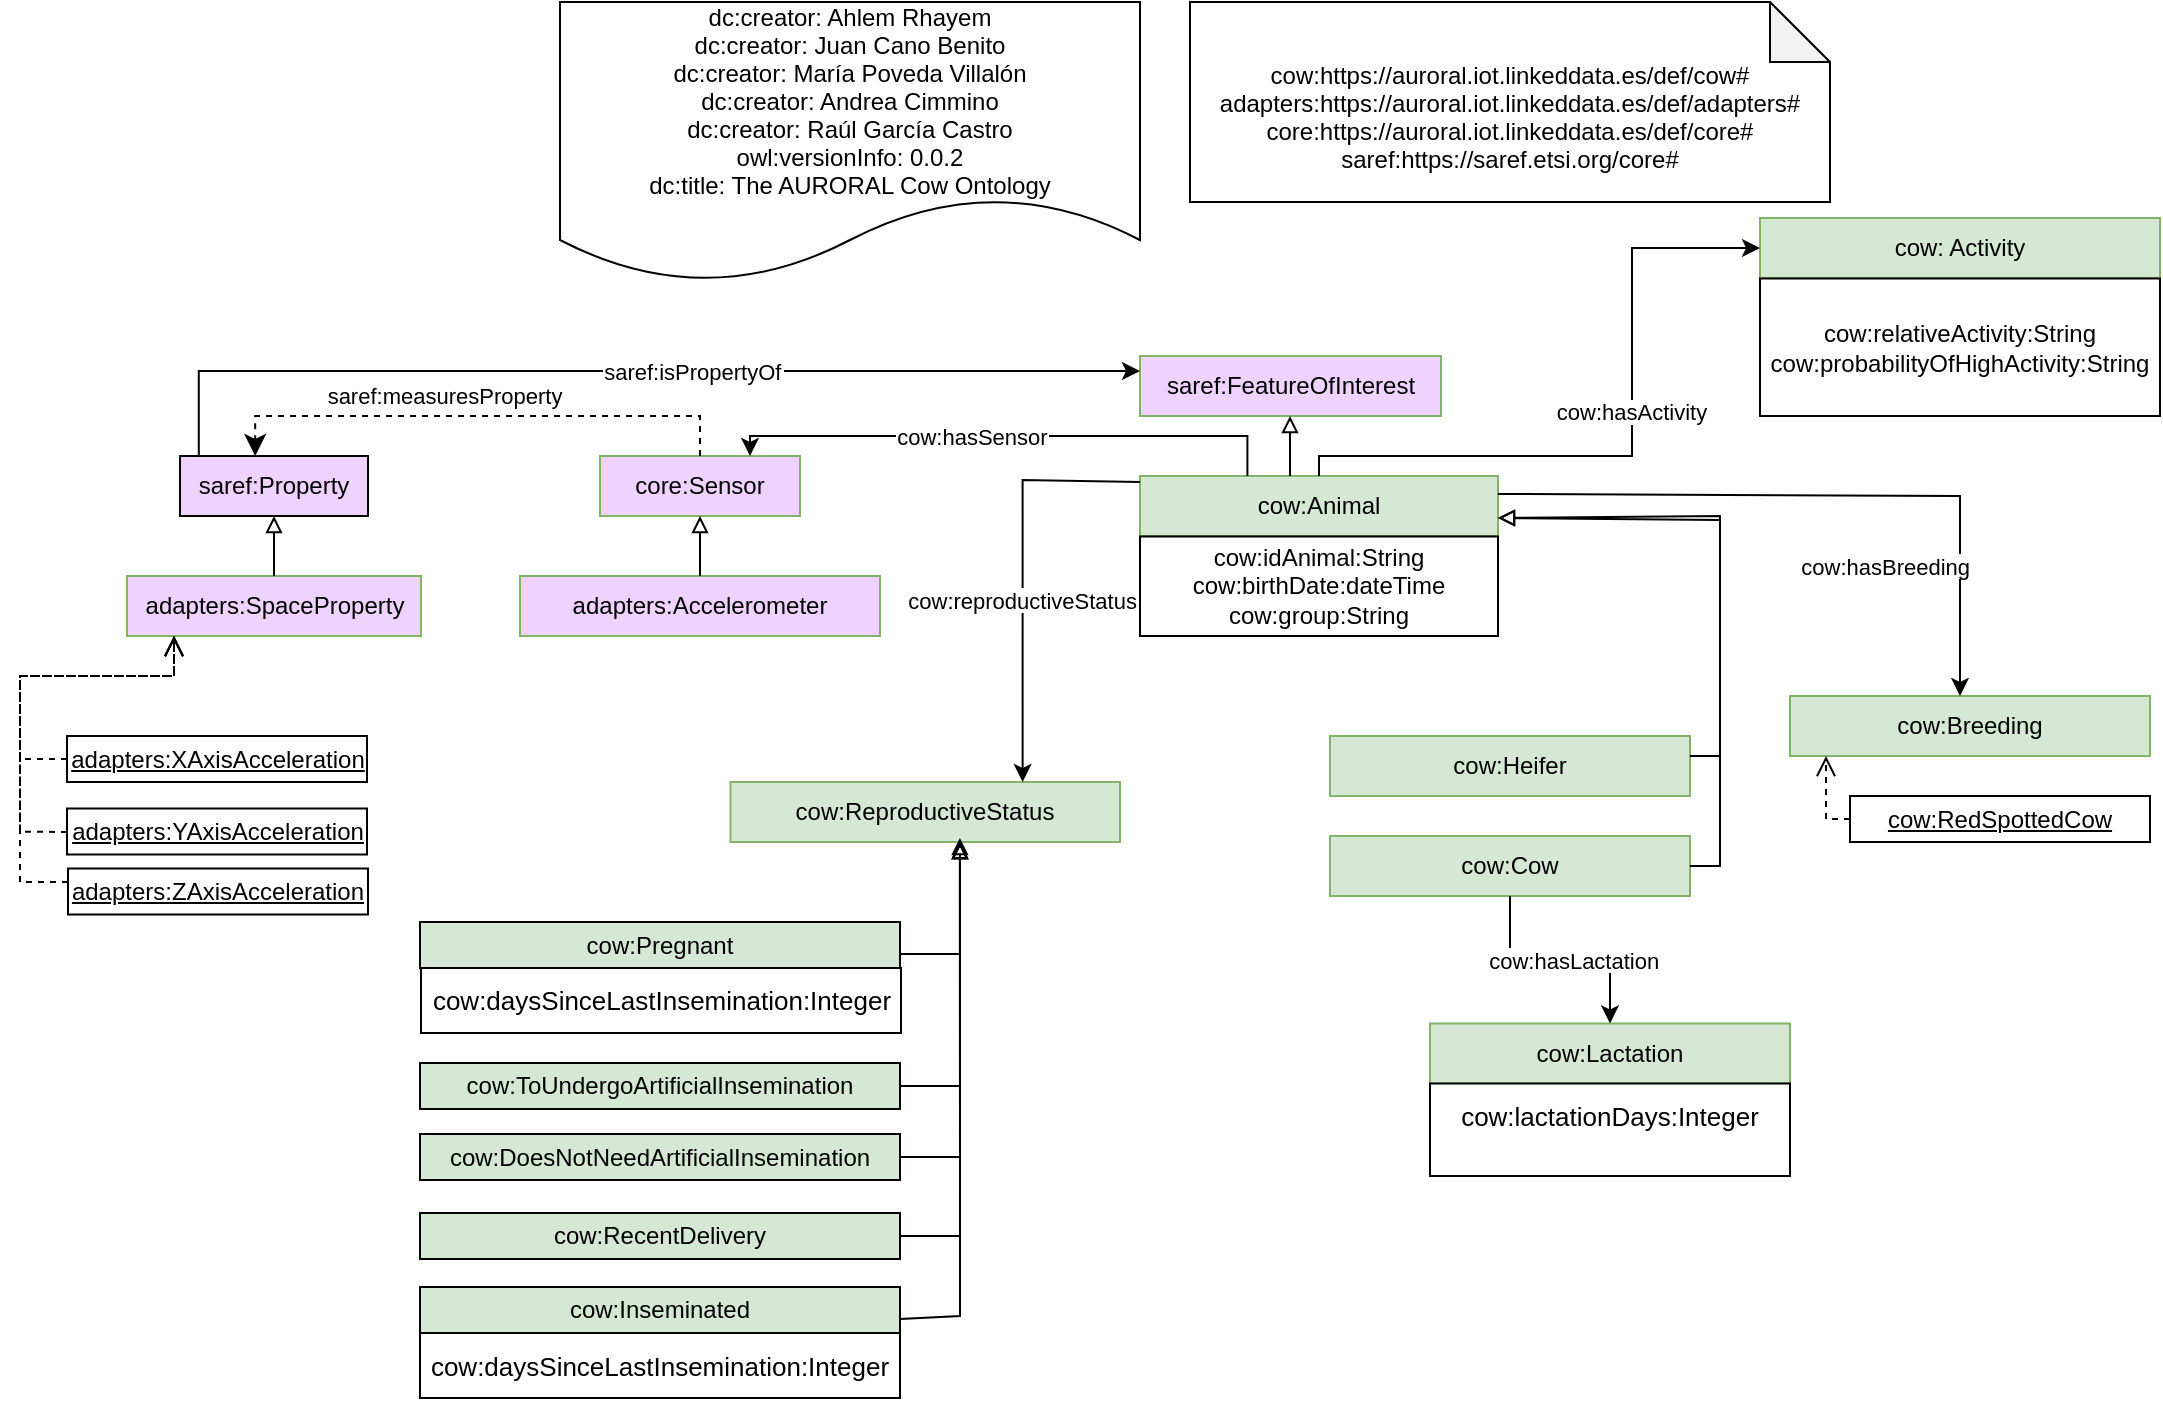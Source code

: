 <mxfile version="13.9.9" type="device"><diagram id="2FBA703fzT1AzEDHi156" name="Page-1"><mxGraphModel dx="2176" dy="626" grid="1" gridSize="10" guides="1" tooltips="1" connect="1" arrows="1" fold="1" page="1" pageScale="1" pageWidth="850" pageHeight="1100" math="0" shadow="0"><root><mxCell id="0"/><mxCell id="1" parent="0"/><mxCell id="R_YtMdiZFJcGjvR6Em4J-1" value="dc:creator: Ahlem Rhayem&#10;dc:creator: Juan Cano Benito&#10;dc:creator: María Poveda Villalón&#10;dc:creator: Andrea Cimmino&#10;dc:creator: Raúl García Castro&#10;owl:versionInfo: 0.0.2&#10;dc:title: The AURORAL Cow Ontology" style="shape=document;boundedLbl=1;" parent="1" vertex="1"><mxGeometry x="40" y="53" width="290" height="140" as="geometry"/></mxCell><mxCell id="R_YtMdiZFJcGjvR6Em4J-2" value="&#10;cow:https://auroral.iot.linkeddata.es/def/cow#&#10;adapters:https://auroral.iot.linkeddata.es/def/adapters#&#10;core:https://auroral.iot.linkeddata.es/def/core#&#10;saref:https://saref.etsi.org/core#" style="shape=note;backgroundOutline=1;darkOpacity=0.05;" parent="1" vertex="1"><mxGeometry x="355" y="53" width="320" height="100" as="geometry"/></mxCell><mxCell id="R_YtMdiZFJcGjvR6Em4J-3" value="core:Sensor" style="rounded=0;whiteSpace=wrap;html=1;fillColor=#EFD2FF;strokeColor=#82b366;" parent="1" vertex="1"><mxGeometry x="60" y="280" width="100" height="30" as="geometry"/></mxCell><mxCell id="R_YtMdiZFJcGjvR6Em4J-4" value="&lt;div&gt;&lt;span&gt;adapters:Accelerometer&lt;/span&gt;&lt;/div&gt;" style="rounded=0;whiteSpace=wrap;html=1;fillColor=#EFD2FF;strokeColor=#82b366;" parent="1" vertex="1"><mxGeometry x="20" y="340" width="180" height="30" as="geometry"/></mxCell><mxCell id="R_YtMdiZFJcGjvR6Em4J-6" style="edgeStyle=orthogonalEdgeStyle;rounded=0;orthogonalLoop=1;jettySize=auto;html=1;fontSize=11;endArrow=block;endFill=0;" parent="1" source="R_YtMdiZFJcGjvR6Em4J-4" target="R_YtMdiZFJcGjvR6Em4J-3" edge="1"><mxGeometry relative="1" as="geometry"><mxPoint x="247" y="280" as="targetPoint"/><mxPoint x="150" y="330" as="sourcePoint"/><Array as="points"/></mxGeometry></mxCell><mxCell id="R_YtMdiZFJcGjvR6Em4J-7" value="saref:Property" style="rounded=0;whiteSpace=wrap;html=1;points=[[0.1,0],[0.2,0],[0.3,0],[0.4,0],[0.5,0],[0.6,0],[0.7,0],[0.8,0],[0.9,0],[0,0.1],[0,0.3],[0,0.5],[0,0.7],[0,0.9],[0.1,1],[0.2,1],[0.3,1],[0.4,1],[0.5,1],[0.6,1],[0.7,1],[0.8,1],[0.9,1],[1,0.1],[1,0.3],[1,0.5],[1,0.7],[1,0.9]];fillColor=#EFD2FF;" parent="1" vertex="1"><mxGeometry x="-150" y="280" width="94" height="30" as="geometry"/></mxCell><mxCell id="R_YtMdiZFJcGjvR6Em4J-8" value="adapters:SpaceProperty" style="rounded=0;whiteSpace=wrap;html=1;fillColor=#EFD2FF;strokeColor=#82b366;" parent="1" vertex="1"><mxGeometry x="-176.5" y="340" width="147" height="30" as="geometry"/></mxCell><mxCell id="R_YtMdiZFJcGjvR6Em4J-9" value="&lt;u&gt;adapters:XAxisAcceleration&lt;/u&gt;" style="rounded=0;whiteSpace=wrap;html=1;snapToPoint=1;points=[[0.1,0],[0.2,0],[0.3,0],[0.4,0],[0.5,0],[0.6,0],[0.7,0],[0.8,0],[0.9,0],[0,0.1],[0,0.3],[0,0.5],[0,0.7],[0,0.9],[0.1,1],[0.2,1],[0.3,1],[0.4,1],[0.5,1],[0.6,1],[0.7,1],[0.8,1],[0.9,1],[1,0.1],[1,0.3],[1,0.5],[1,0.7],[1,0.9]];fillColor=#FFFFFF;" parent="1" vertex="1"><mxGeometry x="-206.5" y="420" width="150" height="23" as="geometry"/></mxCell><mxCell id="R_YtMdiZFJcGjvR6Em4J-10" value="&lt;u&gt;adapters:YAxisAcceleration&lt;/u&gt;" style="rounded=0;whiteSpace=wrap;html=1;snapToPoint=1;points=[[0.1,0],[0.2,0],[0.3,0],[0.4,0],[0.5,0],[0.6,0],[0.7,0],[0.8,0],[0.9,0],[0,0.1],[0,0.3],[0,0.5],[0,0.7],[0,0.9],[0.1,1],[0.2,1],[0.3,1],[0.4,1],[0.5,1],[0.6,1],[0.7,1],[0.8,1],[0.9,1],[1,0.1],[1,0.3],[1,0.5],[1,0.7],[1,0.9]];" parent="1" vertex="1"><mxGeometry x="-206.5" y="456.25" width="150" height="23" as="geometry"/></mxCell><mxCell id="R_YtMdiZFJcGjvR6Em4J-11" value="&lt;u&gt;adapters:ZAxisAcceleration&lt;/u&gt;" style="rounded=0;whiteSpace=wrap;html=1;snapToPoint=1;points=[[0.1,0],[0.2,0],[0.3,0],[0.4,0],[0.5,0],[0.6,0],[0.7,0],[0.8,0],[0.9,0],[0,0.1],[0,0.3],[0,0.5],[0,0.7],[0,0.9],[0.1,1],[0.2,1],[0.3,1],[0.4,1],[0.5,1],[0.6,1],[0.7,1],[0.8,1],[0.9,1],[1,0.1],[1,0.3],[1,0.5],[1,0.7],[1,0.9]];" parent="1" vertex="1"><mxGeometry x="-206" y="486.25" width="150" height="23" as="geometry"/></mxCell><mxCell id="R_YtMdiZFJcGjvR6Em4J-13" value="" style="endArrow=open;html=1;fontColor=#000099;endFill=0;dashed=1;endSize=8;edgeStyle=orthogonalEdgeStyle;arcSize=0;entryX=0.16;entryY=1;entryDx=0;entryDy=0;entryPerimeter=0;" parent="1" source="R_YtMdiZFJcGjvR6Em4J-9" target="R_YtMdiZFJcGjvR6Em4J-8" edge="1"><mxGeometry width="50" height="50" relative="1" as="geometry"><mxPoint x="-46" y="454" as="sourcePoint"/><mxPoint x="-80" y="390" as="targetPoint"/><Array as="points"><mxPoint x="-230" y="432"/><mxPoint x="-230" y="390"/><mxPoint x="-153" y="390"/></Array></mxGeometry></mxCell><mxCell id="R_YtMdiZFJcGjvR6Em4J-14" value="" style="endArrow=open;html=1;fontColor=#000099;endFill=0;dashed=1;endSize=8;edgeStyle=orthogonalEdgeStyle;arcSize=0;" parent="1" source="R_YtMdiZFJcGjvR6Em4J-10" target="R_YtMdiZFJcGjvR6Em4J-8" edge="1"><mxGeometry width="50" height="50" relative="1" as="geometry"><mxPoint x="-209" y="468" as="sourcePoint"/><mxPoint x="-153" y="370" as="targetPoint"/><Array as="points"><mxPoint x="-230" y="468"/><mxPoint x="-230" y="390"/><mxPoint x="-153" y="390"/></Array></mxGeometry></mxCell><mxCell id="R_YtMdiZFJcGjvR6Em4J-15" value="" style="endArrow=open;html=1;fontColor=#000099;endFill=0;dashed=1;endSize=8;edgeStyle=orthogonalEdgeStyle;arcSize=0;" parent="1" source="R_YtMdiZFJcGjvR6Em4J-11" target="R_YtMdiZFJcGjvR6Em4J-8" edge="1"><mxGeometry width="50" height="50" relative="1" as="geometry"><mxPoint x="-209" y="493.15" as="sourcePoint"/><mxPoint x="-153" y="370" as="targetPoint"/><Array as="points"><mxPoint x="-230" y="493"/><mxPoint x="-230" y="390"/><mxPoint x="-153" y="390"/></Array></mxGeometry></mxCell><mxCell id="R_YtMdiZFJcGjvR6Em4J-16" value="" style="endArrow=classic;html=1;exitX=0.5;exitY=0;exitDx=0;exitDy=0;endSize=8;dashed=1;arcSize=0;edgeStyle=orthogonalEdgeStyle;entryX=0.4;entryY=0;entryDx=0;entryDy=0;" parent="1" source="R_YtMdiZFJcGjvR6Em4J-3" target="R_YtMdiZFJcGjvR6Em4J-7" edge="1"><mxGeometry width="50" height="50" relative="1" as="geometry"><mxPoint x="60" y="470" as="sourcePoint"/><mxPoint x="295.75" y="693" as="targetPoint"/><Array as="points"><mxPoint x="110" y="260"/><mxPoint x="-112" y="260"/></Array></mxGeometry></mxCell><mxCell id="R_YtMdiZFJcGjvR6Em4J-17" value="&lt;div&gt;saref:measuresProperty&lt;/div&gt;" style="edgeLabel;html=1;align=center;verticalAlign=middle;resizable=0;points=[];" parent="R_YtMdiZFJcGjvR6Em4J-16" vertex="1" connectable="0"><mxGeometry x="-0.191" y="-1" relative="1" as="geometry"><mxPoint x="-42" y="-9" as="offset"/></mxGeometry></mxCell><mxCell id="R_YtMdiZFJcGjvR6Em4J-18" value="cow:Animal" style="rounded=0;whiteSpace=wrap;html=1;snapToPoint=1;points=[[0.1,0],[0.2,0],[0.3,0],[0.4,0],[0.5,0],[0.6,0],[0.7,0],[0.8,0],[0.9,0],[0,0.1],[0,0.3],[0,0.5],[0,0.7],[0,0.9],[0.1,1],[0.2,1],[0.3,1],[0.4,1],[0.5,1],[0.6,1],[0.7,1],[0.8,1],[0.9,1],[1,0.1],[1,0.3],[1,0.5],[1,0.7],[1,0.9]];fillColor=#d5e8d4;strokeColor=#82b366;" parent="1" vertex="1"><mxGeometry x="330" y="290.0" width="179" height="30" as="geometry"/></mxCell><mxCell id="R_YtMdiZFJcGjvR6Em4J-19" value="saref:FeatureOfInterest" style="rounded=0;whiteSpace=wrap;html=1;fillColor=#EFD2FF;strokeColor=#82b366;" parent="1" vertex="1"><mxGeometry x="330" y="230" width="150.5" height="30" as="geometry"/></mxCell><mxCell id="R_YtMdiZFJcGjvR6Em4J-21" style="edgeStyle=orthogonalEdgeStyle;rounded=0;orthogonalLoop=1;jettySize=auto;html=1;fontSize=11;endArrow=block;endFill=0;" parent="1" target="R_YtMdiZFJcGjvR6Em4J-19" edge="1"><mxGeometry relative="1" as="geometry"><mxPoint x="404.75" y="260" as="targetPoint"/><mxPoint x="405" y="290" as="sourcePoint"/><Array as="points"><mxPoint x="405" y="270"/></Array></mxGeometry></mxCell><mxCell id="R_YtMdiZFJcGjvR6Em4J-22" value="saref:isPropertyOf" style="edgeStyle=orthogonalEdgeStyle;rounded=0;orthogonalLoop=1;jettySize=auto;fontSize=11;endArrow=classic;endFill=1;exitX=0.1;exitY=0;exitDx=0;exitDy=0;entryX=0;entryY=0.25;entryDx=0;entryDy=0;" parent="1" source="R_YtMdiZFJcGjvR6Em4J-7" target="R_YtMdiZFJcGjvR6Em4J-19" edge="1"><mxGeometry x="0.129" relative="1" as="geometry"><mxPoint as="offset"/><mxPoint x="-56" y="200" as="sourcePoint"/><mxPoint x="88" y="268" as="targetPoint"/><Array as="points"><mxPoint x="-141" y="238"/></Array></mxGeometry></mxCell><mxCell id="R_YtMdiZFJcGjvR6Em4J-23" value="cow:idAnimal:String&lt;br&gt;cow:birthDate:dateTime&lt;br&gt;cow:group:String" style="rounded=0;whiteSpace=wrap;html=1;snapToPoint=1;points=[[0.1,0],[0.2,0],[0.3,0],[0.4,0],[0.5,0],[0.6,0],[0.7,0],[0.8,0],[0.9,0],[0,0.1],[0,0.3],[0,0.5],[0,0.7],[0,0.9],[0.1,1],[0.2,1],[0.3,1],[0.4,1],[0.5,1],[0.6,1],[0.7,1],[0.8,1],[0.9,1],[1,0.1],[1,0.3],[1,0.5],[1,0.7],[1,0.9]];" parent="1" vertex="1"><mxGeometry x="330" y="320.25" width="179" height="49.75" as="geometry"/></mxCell><mxCell id="R_YtMdiZFJcGjvR6Em4J-24" value="&lt;div&gt;&lt;span&gt;cow:Cow&lt;/span&gt;&lt;/div&gt;" style="rounded=0;whiteSpace=wrap;html=1;fillColor=#d5e8d4;strokeColor=#82b366;" parent="1" vertex="1"><mxGeometry x="425" y="470" width="180" height="30" as="geometry"/></mxCell><mxCell id="R_YtMdiZFJcGjvR6Em4J-25" value="&lt;div&gt;&lt;span&gt;cow:Heifer&lt;/span&gt;&lt;/div&gt;" style="rounded=0;whiteSpace=wrap;html=1;fillColor=#D5E8D4;strokeColor=#82b366;" parent="1" vertex="1"><mxGeometry x="425" y="420" width="180" height="30" as="geometry"/></mxCell><mxCell id="R_YtMdiZFJcGjvR6Em4J-26" style="edgeStyle=orthogonalEdgeStyle;rounded=0;orthogonalLoop=1;jettySize=auto;html=1;fontSize=11;endArrow=block;endFill=0;" parent="1" source="R_YtMdiZFJcGjvR6Em4J-25" target="R_YtMdiZFJcGjvR6Em4J-18" edge="1"><mxGeometry relative="1" as="geometry"><mxPoint x="390" y="410" as="targetPoint"/><mxPoint x="390" y="440" as="sourcePoint"/><Array as="points"><mxPoint x="620" y="430"/><mxPoint x="620" y="312"/></Array></mxGeometry></mxCell><mxCell id="R_YtMdiZFJcGjvR6Em4J-27" style="edgeStyle=orthogonalEdgeStyle;rounded=0;orthogonalLoop=1;jettySize=auto;html=1;fontSize=11;endArrow=block;endFill=0;exitX=1;exitY=0.5;exitDx=0;exitDy=0;" parent="1" source="R_YtMdiZFJcGjvR6Em4J-24" target="R_YtMdiZFJcGjvR6Em4J-18" edge="1"><mxGeometry relative="1" as="geometry"><mxPoint x="519" y="321" as="targetPoint"/><mxPoint x="615" y="440" as="sourcePoint"/><Array as="points"><mxPoint x="620" y="485"/><mxPoint x="620" y="310"/></Array></mxGeometry></mxCell><mxCell id="FrtruWFSTy7c45pEoAma-3" value="&lt;div&gt;&lt;span&gt;cow:Lactation&lt;/span&gt;&lt;/div&gt;" style="rounded=0;whiteSpace=wrap;html=1;fillColor=#d5e8d4;strokeColor=#82b366;" parent="1" vertex="1"><mxGeometry x="475" y="563.75" width="180" height="30" as="geometry"/></mxCell><mxCell id="FrtruWFSTy7c45pEoAma-4" value="&lt;div&gt;&lt;span&gt;cow: Activity&lt;/span&gt;&lt;/div&gt;" style="rounded=0;whiteSpace=wrap;html=1;fillColor=#d5e8d4;strokeColor=#82b366;" parent="1" vertex="1"><mxGeometry x="640" y="161" width="200" height="30" as="geometry"/></mxCell><mxCell id="FrtruWFSTy7c45pEoAma-5" value="cow:relativeActivity:String&lt;br&gt;cow:probabilityOfHighActivity:String" style="rounded=0;whiteSpace=wrap;html=1;snapToPoint=1;points=[[0.1,0],[0.2,0],[0.3,0],[0.4,0],[0.5,0],[0.6,0],[0.7,0],[0.8,0],[0.9,0],[0,0.1],[0,0.3],[0,0.5],[0,0.7],[0,0.9],[0.1,1],[0.2,1],[0.3,1],[0.4,1],[0.5,1],[0.6,1],[0.7,1],[0.8,1],[0.9,1],[1,0.1],[1,0.3],[1,0.5],[1,0.7],[1,0.9]];" parent="1" vertex="1"><mxGeometry x="640" y="191.25" width="200" height="68.75" as="geometry"/></mxCell><mxCell id="FrtruWFSTy7c45pEoAma-6" value="cow:hasActivity" style="edgeStyle=orthogonalEdgeStyle;rounded=0;orthogonalLoop=1;jettySize=auto;fontSize=11;endArrow=classic;endFill=1;" parent="1" source="R_YtMdiZFJcGjvR6Em4J-18" target="FrtruWFSTy7c45pEoAma-4" edge="1"><mxGeometry x="0.129" relative="1" as="geometry"><mxPoint as="offset"/><mxPoint x="640" y="255.76" as="sourcePoint"/><mxPoint x="640" y="234" as="targetPoint"/><Array as="points"><mxPoint x="420" y="280"/><mxPoint x="576" y="280"/><mxPoint x="576" y="176"/></Array></mxGeometry></mxCell><mxCell id="FrtruWFSTy7c45pEoAma-7" value="cow:hasLactation" style="edgeStyle=orthogonalEdgeStyle;rounded=0;orthogonalLoop=1;jettySize=auto;fontSize=11;endArrow=classic;endFill=1;" parent="1" source="R_YtMdiZFJcGjvR6Em4J-24" target="FrtruWFSTy7c45pEoAma-3" edge="1"><mxGeometry x="0.129" relative="1" as="geometry"><mxPoint as="offset"/><mxPoint x="533.92" y="520" as="sourcePoint"/><mxPoint x="470.0" y="653.99" as="targetPoint"/><Array as="points"/></mxGeometry></mxCell><mxCell id="FrtruWFSTy7c45pEoAma-8" value="&lt;div style=&quot;text-align: left&quot;&gt;&lt;font face=&quot;arial&quot;&gt;&lt;span style=&quot;font-size: 13px ; background-color: rgb(255 , 255 , 255)&quot;&gt;cow:lactationDays:Integer&lt;/span&gt;&lt;/font&gt;&lt;/div&gt;&lt;div style=&quot;text-align: left&quot;&gt;&lt;br&gt;&lt;/div&gt;" style="rounded=0;whiteSpace=wrap;html=1;snapToPoint=1;points=[[0.1,0],[0.2,0],[0.3,0],[0.4,0],[0.5,0],[0.6,0],[0.7,0],[0.8,0],[0.9,0],[0,0.1],[0,0.3],[0,0.5],[0,0.7],[0,0.9],[0.1,1],[0.2,1],[0.3,1],[0.4,1],[0.5,1],[0.6,1],[0.7,1],[0.8,1],[0.9,1],[1,0.1],[1,0.3],[1,0.5],[1,0.7],[1,0.9]];" parent="1" vertex="1"><mxGeometry x="475" y="593.75" width="180" height="46.25" as="geometry"/></mxCell><mxCell id="FrtruWFSTy7c45pEoAma-9" value="&lt;div&gt;&lt;span&gt;cow:Breeding&lt;/span&gt;&lt;/div&gt;" style="rounded=0;whiteSpace=wrap;html=1;fillColor=#d5e8d4;strokeColor=#82b366;" parent="1" vertex="1"><mxGeometry x="655" y="400" width="180" height="30" as="geometry"/></mxCell><mxCell id="FrtruWFSTy7c45pEoAma-10" value="&lt;div&gt;&lt;span&gt;cow:ReproductiveStatus&lt;/span&gt;&lt;/div&gt;" style="rounded=0;whiteSpace=wrap;html=1;fillColor=#D5E8D4;strokeColor=#82b366;" parent="1" vertex="1"><mxGeometry x="125.25" y="443" width="194.75" height="30" as="geometry"/></mxCell><mxCell id="FrtruWFSTy7c45pEoAma-12" style="edgeStyle=orthogonalEdgeStyle;rounded=0;orthogonalLoop=1;jettySize=auto;html=1;fontSize=11;endArrow=block;endFill=0;" parent="1" source="R_YtMdiZFJcGjvR6Em4J-8" target="R_YtMdiZFJcGjvR6Em4J-7" edge="1"><mxGeometry relative="1" as="geometry"><mxPoint x="-103.5" y="310" as="targetPoint"/><mxPoint x="-103.5" y="340" as="sourcePoint"/><Array as="points"/></mxGeometry></mxCell><mxCell id="FrtruWFSTy7c45pEoAma-14" value="&lt;u&gt;cow:RedSpottedCow&lt;/u&gt;" style="rounded=0;whiteSpace=wrap;html=1;snapToPoint=1;points=[[0.1,0],[0.2,0],[0.3,0],[0.4,0],[0.5,0],[0.6,0],[0.7,0],[0.8,0],[0.9,0],[0,0.1],[0,0.3],[0,0.5],[0,0.7],[0,0.9],[0.1,1],[0.2,1],[0.3,1],[0.4,1],[0.5,1],[0.6,1],[0.7,1],[0.8,1],[0.9,1],[1,0.1],[1,0.3],[1,0.5],[1,0.7],[1,0.9]];" parent="1" vertex="1"><mxGeometry x="685" y="450" width="150" height="23" as="geometry"/></mxCell><mxCell id="FrtruWFSTy7c45pEoAma-15" value="" style="endArrow=open;html=1;fontColor=#000099;endFill=0;dashed=1;endSize=8;edgeStyle=orthogonalEdgeStyle;arcSize=0;" parent="1" source="FrtruWFSTy7c45pEoAma-14" target="FrtruWFSTy7c45pEoAma-9" edge="1"><mxGeometry width="50" height="50" relative="1" as="geometry"><mxPoint x="696.98" y="693.25" as="sourcePoint"/><mxPoint x="750" y="631.25" as="targetPoint"/><Array as="points"><mxPoint x="673" y="462"/></Array></mxGeometry></mxCell><mxCell id="X7DDZqXouezrlu6_gFcw-1" value="cow:Pregnant" style="rounded=0;whiteSpace=wrap;html=1;snapToPoint=1;points=[[0.1,0],[0.2,0],[0.3,0],[0.4,0],[0.5,0],[0.6,0],[0.7,0],[0.8,0],[0.9,0],[0,0.1],[0,0.3],[0,0.5],[0,0.7],[0,0.9],[0.1,1],[0.2,1],[0.3,1],[0.4,1],[0.5,1],[0.6,1],[0.7,1],[0.8,1],[0.9,1],[1,0.1],[1,0.3],[1,0.5],[1,0.7],[1,0.9]];fillColor=#D5E8D4;" parent="1" vertex="1"><mxGeometry x="-30" y="513" width="240" height="23" as="geometry"/></mxCell><mxCell id="X7DDZqXouezrlu6_gFcw-2" value="cow:ToUndergoArtificialInsemination" style="rounded=0;whiteSpace=wrap;html=1;snapToPoint=1;points=[[0.1,0],[0.2,0],[0.3,0],[0.4,0],[0.5,0],[0.6,0],[0.7,0],[0.8,0],[0.9,0],[0,0.1],[0,0.3],[0,0.5],[0,0.7],[0,0.9],[0.1,1],[0.2,1],[0.3,1],[0.4,1],[0.5,1],[0.6,1],[0.7,1],[0.8,1],[0.9,1],[1,0.1],[1,0.3],[1,0.5],[1,0.7],[1,0.9]];fillColor=#D5E8D4;" parent="1" vertex="1"><mxGeometry x="-30" y="583.5" width="240" height="23" as="geometry"/></mxCell><mxCell id="X7DDZqXouezrlu6_gFcw-3" value="cow:DoesNotNeedArtificialInsemination" style="rounded=0;whiteSpace=wrap;html=1;snapToPoint=1;points=[[0.1,0],[0.2,0],[0.3,0],[0.4,0],[0.5,0],[0.6,0],[0.7,0],[0.8,0],[0.9,0],[0,0.1],[0,0.3],[0,0.5],[0,0.7],[0,0.9],[0.1,1],[0.2,1],[0.3,1],[0.4,1],[0.5,1],[0.6,1],[0.7,1],[0.8,1],[0.9,1],[1,0.1],[1,0.3],[1,0.5],[1,0.7],[1,0.9]];fillColor=#D5E8D4;" parent="1" vertex="1"><mxGeometry x="-30" y="619" width="240" height="23" as="geometry"/></mxCell><mxCell id="X7DDZqXouezrlu6_gFcw-11" value="cow:reproductiveStatus" style="edgeStyle=orthogonalEdgeStyle;rounded=0;orthogonalLoop=1;jettySize=auto;fontSize=11;endArrow=classic;endFill=1;entryX=0.75;entryY=0;entryDx=0;entryDy=0;" parent="1" source="R_YtMdiZFJcGjvR6Em4J-18" target="FrtruWFSTy7c45pEoAma-10" edge="1"><mxGeometry x="0.129" relative="1" as="geometry"><mxPoint as="offset"/><mxPoint x="260" y="356.25" as="sourcePoint"/><mxPoint x="260" y="420" as="targetPoint"/><Array as="points"><mxPoint x="271" y="292"/></Array></mxGeometry></mxCell><mxCell id="X7DDZqXouezrlu6_gFcw-14" value="cow:hasBreeding" style="edgeStyle=orthogonalEdgeStyle;rounded=0;orthogonalLoop=1;jettySize=auto;fontSize=11;endArrow=classic;endFill=1;" parent="1" source="R_YtMdiZFJcGjvR6Em4J-18" target="FrtruWFSTy7c45pEoAma-9" edge="1"><mxGeometry x="0.172" y="-35" relative="1" as="geometry"><mxPoint as="offset"/><mxPoint x="700" y="360" as="sourcePoint"/><mxPoint x="570.25" y="450" as="targetPoint"/><Array as="points"><mxPoint x="740" y="300"/></Array></mxGeometry></mxCell><mxCell id="aC3yi49fCebACcRvKsl7-4" value="cow:hasSensor" style="edgeStyle=orthogonalEdgeStyle;rounded=0;orthogonalLoop=1;jettySize=auto;fontSize=11;endArrow=classic;endFill=1;exitX=0.3;exitY=0;exitDx=0;exitDy=0;entryX=0.75;entryY=0;entryDx=0;entryDy=0;" parent="1" source="R_YtMdiZFJcGjvR6Em4J-18" target="R_YtMdiZFJcGjvR6Em4J-3" edge="1"><mxGeometry x="0.129" relative="1" as="geometry"><mxPoint as="offset"/><mxPoint x="278.7" y="280" as="sourcePoint"/><mxPoint x="220.012" y="430" as="targetPoint"/><Array as="points"><mxPoint x="384" y="270"/><mxPoint x="135" y="270"/></Array></mxGeometry></mxCell><mxCell id="z9UF1mBMVsleAxOhwNKn-1" value="cow:RecentDelivery" style="rounded=0;whiteSpace=wrap;html=1;snapToPoint=1;points=[[0.1,0],[0.2,0],[0.3,0],[0.4,0],[0.5,0],[0.6,0],[0.7,0],[0.8,0],[0.9,0],[0,0.1],[0,0.3],[0,0.5],[0,0.7],[0,0.9],[0.1,1],[0.2,1],[0.3,1],[0.4,1],[0.5,1],[0.6,1],[0.7,1],[0.8,1],[0.9,1],[1,0.1],[1,0.3],[1,0.5],[1,0.7],[1,0.9]];fillColor=#D5E8D4;" parent="1" vertex="1"><mxGeometry x="-30" y="658.5" width="240" height="23" as="geometry"/></mxCell><mxCell id="z9UF1mBMVsleAxOhwNKn-3" value="cow:Inseminated" style="rounded=0;whiteSpace=wrap;html=1;snapToPoint=1;points=[[0.1,0],[0.2,0],[0.3,0],[0.4,0],[0.5,0],[0.6,0],[0.7,0],[0.8,0],[0.9,0],[0,0.1],[0,0.3],[0,0.5],[0,0.7],[0,0.9],[0.1,1],[0.2,1],[0.3,1],[0.4,1],[0.5,1],[0.6,1],[0.7,1],[0.8,1],[0.9,1],[1,0.1],[1,0.3],[1,0.5],[1,0.7],[1,0.9]];fillColor=#D5E8D4;" parent="1" vertex="1"><mxGeometry x="-30" y="695.5" width="240" height="23" as="geometry"/></mxCell><mxCell id="z9UF1mBMVsleAxOhwNKn-13" value="&lt;div style=&quot;text-align: left&quot;&gt;&lt;font face=&quot;arial&quot;&gt;&lt;span style=&quot;font-size: 13px ; background-color: rgb(255 , 255 , 255)&quot;&gt;cow:daysSinceLastInsemination:Integer&lt;/span&gt;&lt;/font&gt;&lt;/div&gt;" style="rounded=0;whiteSpace=wrap;html=1;snapToPoint=1;points=[[0.1,0],[0.2,0],[0.3,0],[0.4,0],[0.5,0],[0.6,0],[0.7,0],[0.8,0],[0.9,0],[0,0.1],[0,0.3],[0,0.5],[0,0.7],[0,0.9],[0.1,1],[0.2,1],[0.3,1],[0.4,1],[0.5,1],[0.6,1],[0.7,1],[0.8,1],[0.9,1],[1,0.1],[1,0.3],[1,0.5],[1,0.7],[1,0.9]];" parent="1" vertex="1"><mxGeometry x="-30" y="718.5" width="240" height="32.5" as="geometry"/></mxCell><mxCell id="GuW5MDz8fB8q3_PKPBpK-2" style="edgeStyle=orthogonalEdgeStyle;rounded=0;orthogonalLoop=1;jettySize=auto;html=1;fontSize=11;endArrow=block;endFill=0;" parent="1" source="X7DDZqXouezrlu6_gFcw-2" target="FrtruWFSTy7c45pEoAma-10" edge="1"><mxGeometry relative="1" as="geometry"><mxPoint x="239.958" y="500" as="targetPoint"/><mxPoint x="210" y="560.09" as="sourcePoint"/><Array as="points"><mxPoint x="240" y="595"/></Array></mxGeometry></mxCell><mxCell id="GuW5MDz8fB8q3_PKPBpK-3" style="edgeStyle=orthogonalEdgeStyle;rounded=0;orthogonalLoop=1;jettySize=auto;html=1;fontSize=11;endArrow=block;endFill=0;" parent="1" source="X7DDZqXouezrlu6_gFcw-1" target="FrtruWFSTy7c45pEoAma-10" edge="1"><mxGeometry relative="1" as="geometry"><mxPoint x="239" y="480" as="targetPoint"/><mxPoint x="210" y="528.5" as="sourcePoint"/><Array as="points"><mxPoint x="240" y="529"/></Array></mxGeometry></mxCell><mxCell id="GuW5MDz8fB8q3_PKPBpK-4" style="edgeStyle=orthogonalEdgeStyle;rounded=0;orthogonalLoop=1;jettySize=auto;html=1;fontSize=11;endArrow=block;endFill=0;entryX=0.589;entryY=0.933;entryDx=0;entryDy=0;entryPerimeter=0;" parent="1" source="X7DDZqXouezrlu6_gFcw-3" target="FrtruWFSTy7c45pEoAma-10" edge="1"><mxGeometry relative="1" as="geometry"><mxPoint x="240" y="537.75" as="targetPoint"/><mxPoint x="210" y="593.75" as="sourcePoint"/><Array as="points"><mxPoint x="240" y="631"/></Array></mxGeometry></mxCell><mxCell id="GuW5MDz8fB8q3_PKPBpK-5" style="edgeStyle=orthogonalEdgeStyle;rounded=0;orthogonalLoop=1;jettySize=auto;html=1;fontSize=11;endArrow=block;endFill=0;entryX=0.589;entryY=1;entryDx=0;entryDy=0;entryPerimeter=0;" parent="1" source="z9UF1mBMVsleAxOhwNKn-1" target="FrtruWFSTy7c45pEoAma-10" edge="1"><mxGeometry relative="1" as="geometry"><mxPoint x="240" y="547.5" as="targetPoint"/><mxPoint x="210" y="634.5" as="sourcePoint"/><Array as="points"><mxPoint x="240" y="670"/></Array></mxGeometry></mxCell><mxCell id="GuW5MDz8fB8q3_PKPBpK-6" style="edgeStyle=orthogonalEdgeStyle;rounded=0;orthogonalLoop=1;jettySize=auto;html=1;fontSize=11;endArrow=block;endFill=0;" parent="1" source="z9UF1mBMVsleAxOhwNKn-3" target="FrtruWFSTy7c45pEoAma-10" edge="1"><mxGeometry relative="1" as="geometry"><mxPoint x="240" y="620" as="targetPoint"/><mxPoint x="210" y="710" as="sourcePoint"/><Array as="points"><mxPoint x="240" y="710"/></Array></mxGeometry></mxCell><mxCell id="GuW5MDz8fB8q3_PKPBpK-8" value="&lt;div style=&quot;text-align: left&quot;&gt;&lt;font face=&quot;arial&quot;&gt;&lt;span style=&quot;font-size: 13px ; background-color: rgb(255 , 255 , 255)&quot;&gt;cow:daysSinceLastInsemination:Integer&lt;/span&gt;&lt;/font&gt;&lt;/div&gt;" style="rounded=0;whiteSpace=wrap;html=1;snapToPoint=1;points=[[0.1,0],[0.2,0],[0.3,0],[0.4,0],[0.5,0],[0.6,0],[0.7,0],[0.8,0],[0.9,0],[0,0.1],[0,0.3],[0,0.5],[0,0.7],[0,0.9],[0.1,1],[0.2,1],[0.3,1],[0.4,1],[0.5,1],[0.6,1],[0.7,1],[0.8,1],[0.9,1],[1,0.1],[1,0.3],[1,0.5],[1,0.7],[1,0.9]];" parent="1" vertex="1"><mxGeometry x="-29.5" y="536" width="240" height="32.5" as="geometry"/></mxCell></root></mxGraphModel></diagram></mxfile>